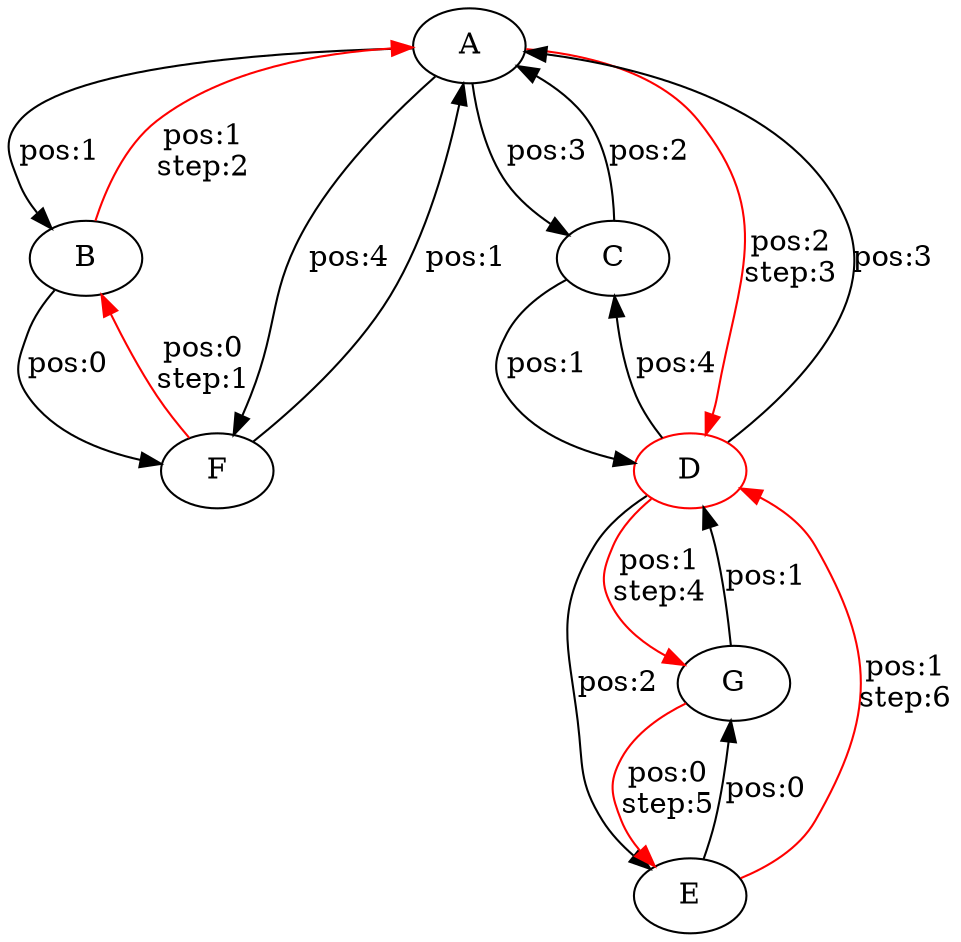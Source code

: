 digraph {
	A [label="A"];
	B [label="B"];
	C [label="C"];
	D [label="D",color="red"];
	E [label="E"];
	F [label="F"];
	G [label="G"];

	B -> A [label="pos:1\nstep:2\n",color=red];
	A -> C [label="pos:3\n"];
	C -> D [label="pos:1\n"];
	A -> D [label="pos:2\nstep:3\n",color=red];
	A -> F [label="pos:4\n"];
	E -> D [label="pos:1\nstep:6\n",color=red];
	G -> D [label="pos:1\n"];
	A -> B [label="pos:1\n"];
	C -> A [label="pos:2\n"];
	D -> C [label="pos:4\n"];
	D -> A [label="pos:3\n"];
	F -> A [label="pos:1\n"];
	D -> E [label="pos:2\n"];
	D -> G [label="pos:1\nstep:4\n",color=red];
	B -> F [label="pos:0\n"];
	F -> B [label="pos:0\nstep:1\n",color=red];
	G -> E [label="pos:0\nstep:5\n",color=red];
	E -> G [label="pos:0\n"];
}
